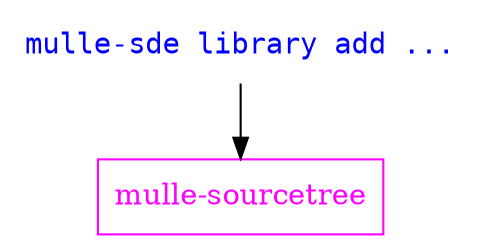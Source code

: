 digraph G {
    graph [rankdir = TD];

    node[shape=record];

    "mulle-sde library"  [ label="mulle-sde library add ...", shape="none", fontname="monospace", fontcolor="blue"]

    "mulle-sde library"  -> "mulle-sourcetree"

    "mulle-sourcetree"      [ color="magenta", fontcolor="magenta"]

}
